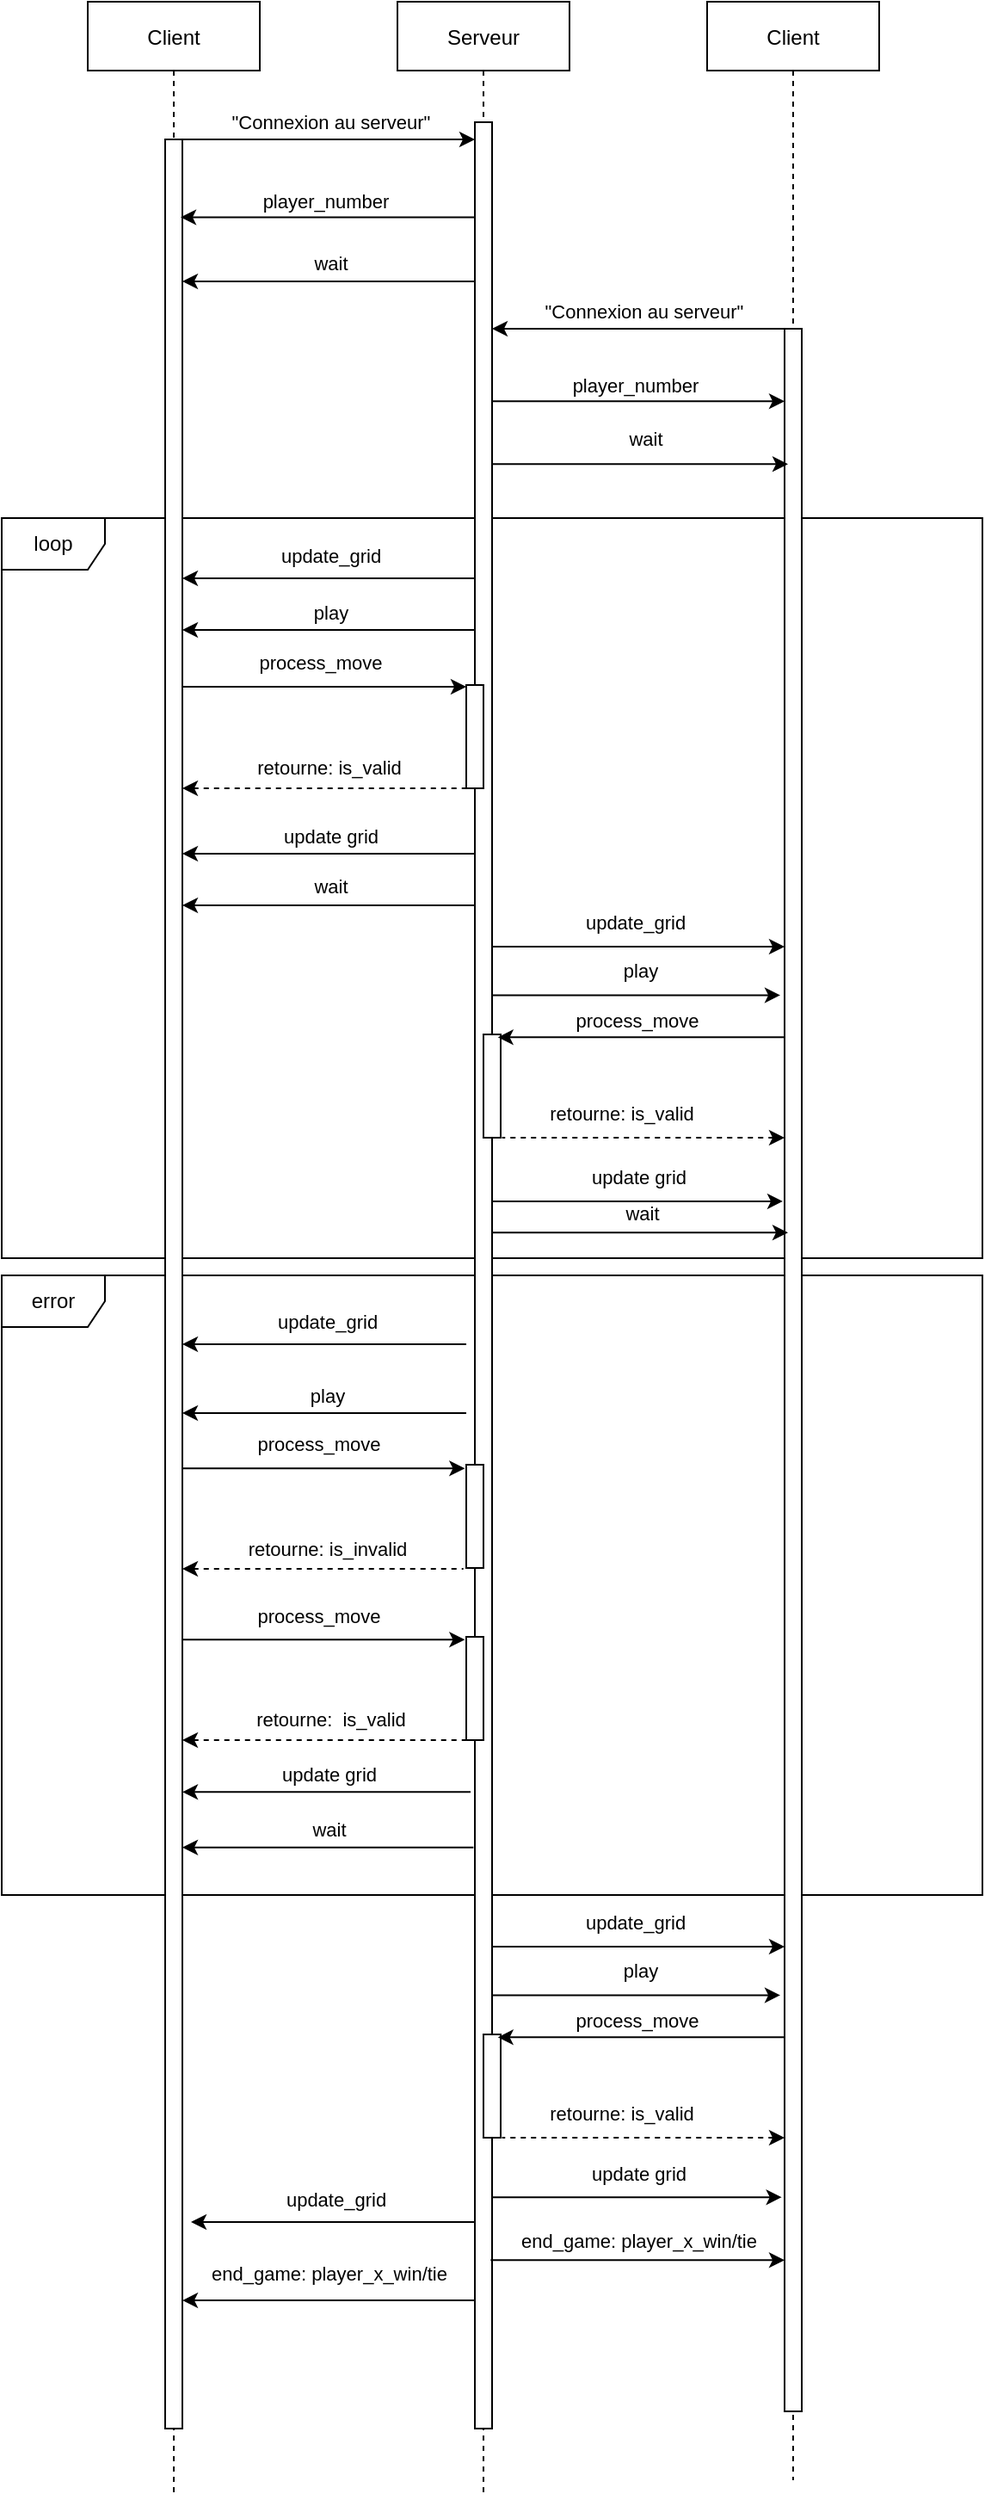<mxfile version="16.6.8" type="device"><diagram id="kgpKYQtTHZ0yAKxKKP6v" name="Page-1"><mxGraphModel dx="1422" dy="762" grid="1" gridSize="10" guides="1" tooltips="1" connect="1" arrows="1" fold="1" page="1" pageScale="1" pageWidth="850" pageHeight="1100" math="0" shadow="0"><root><mxCell id="0"/><mxCell id="1" parent="0"/><mxCell id="uhpOlZhhv4lf9AW0DUsA-94" value="error" style="shape=umlFrame;whiteSpace=wrap;html=1;" vertex="1" parent="1"><mxGeometry x="90" y="820" width="570" height="360" as="geometry"/></mxCell><mxCell id="uhpOlZhhv4lf9AW0DUsA-90" value="loop" style="shape=umlFrame;whiteSpace=wrap;html=1;" vertex="1" parent="1"><mxGeometry x="90" y="380" width="570" height="430" as="geometry"/></mxCell><mxCell id="3nuBFxr9cyL0pnOWT2aG-1" value="Serveur" style="shape=umlLifeline;perimeter=lifelinePerimeter;container=1;collapsible=0;recursiveResize=0;rounded=0;shadow=0;strokeWidth=1;" parent="1" vertex="1"><mxGeometry x="320" y="80" width="100" height="1450" as="geometry"/></mxCell><mxCell id="3nuBFxr9cyL0pnOWT2aG-2" value="" style="points=[];perimeter=orthogonalPerimeter;rounded=0;shadow=0;strokeWidth=1;" parent="3nuBFxr9cyL0pnOWT2aG-1" vertex="1"><mxGeometry x="45" y="70" width="10" height="1340" as="geometry"/></mxCell><mxCell id="uhpOlZhhv4lf9AW0DUsA-33" value="" style="endArrow=classic;html=1;rounded=0;" edge="1" parent="3nuBFxr9cyL0pnOWT2aG-1"><mxGeometry width="50" height="50" relative="1" as="geometry"><mxPoint x="45" y="525" as="sourcePoint"/><mxPoint x="-125" y="525" as="targetPoint"/></mxGeometry></mxCell><mxCell id="uhpOlZhhv4lf9AW0DUsA-34" value="wait" style="edgeLabel;html=1;align=center;verticalAlign=middle;resizable=0;points=[];" vertex="1" connectable="0" parent="uhpOlZhhv4lf9AW0DUsA-33"><mxGeometry x="0.168" y="2" relative="1" as="geometry"><mxPoint x="15" y="-13" as="offset"/></mxGeometry></mxCell><mxCell id="uhpOlZhhv4lf9AW0DUsA-22" value="" style="points=[];perimeter=orthogonalPerimeter;rounded=0;shadow=0;strokeWidth=1;" vertex="1" parent="3nuBFxr9cyL0pnOWT2aG-1"><mxGeometry x="40" y="397" width="10" height="60" as="geometry"/></mxCell><mxCell id="uhpOlZhhv4lf9AW0DUsA-41" value="" style="points=[];perimeter=orthogonalPerimeter;rounded=0;shadow=0;strokeWidth=1;" vertex="1" parent="3nuBFxr9cyL0pnOWT2aG-1"><mxGeometry x="50" y="600" width="10" height="60" as="geometry"/></mxCell><mxCell id="uhpOlZhhv4lf9AW0DUsA-65" value="" style="points=[];perimeter=orthogonalPerimeter;rounded=0;shadow=0;strokeWidth=1;" vertex="1" parent="3nuBFxr9cyL0pnOWT2aG-1"><mxGeometry x="40" y="850" width="10" height="60" as="geometry"/></mxCell><mxCell id="uhpOlZhhv4lf9AW0DUsA-80" value="" style="points=[];perimeter=orthogonalPerimeter;rounded=0;shadow=0;strokeWidth=1;" vertex="1" parent="3nuBFxr9cyL0pnOWT2aG-1"><mxGeometry x="40" y="950" width="10" height="60" as="geometry"/></mxCell><mxCell id="3nuBFxr9cyL0pnOWT2aG-5" value="Client" style="shape=umlLifeline;perimeter=lifelinePerimeter;container=1;collapsible=0;recursiveResize=0;rounded=0;shadow=0;strokeWidth=1;" parent="1" vertex="1"><mxGeometry x="500" y="80" width="100" height="1440" as="geometry"/></mxCell><mxCell id="3nuBFxr9cyL0pnOWT2aG-6" value="" style="points=[];perimeter=orthogonalPerimeter;rounded=0;shadow=0;strokeWidth=1;" parent="3nuBFxr9cyL0pnOWT2aG-5" vertex="1"><mxGeometry x="45" y="190" width="10" height="1210" as="geometry"/></mxCell><mxCell id="uhpOlZhhv4lf9AW0DUsA-95" value="" style="points=[];perimeter=orthogonalPerimeter;rounded=0;shadow=0;strokeWidth=1;" vertex="1" parent="3nuBFxr9cyL0pnOWT2aG-5"><mxGeometry x="-130" y="1181" width="10" height="60" as="geometry"/></mxCell><mxCell id="uhpOlZhhv4lf9AW0DUsA-96" value="" style="endArrow=classic;html=1;rounded=0;" edge="1" parent="3nuBFxr9cyL0pnOWT2aG-5"><mxGeometry width="50" height="50" relative="1" as="geometry"><mxPoint x="-125" y="1130" as="sourcePoint"/><mxPoint x="45" y="1130" as="targetPoint"/></mxGeometry></mxCell><mxCell id="uhpOlZhhv4lf9AW0DUsA-97" value="update_grid" style="edgeLabel;html=1;align=center;verticalAlign=middle;resizable=0;points=[];" vertex="1" connectable="0" parent="uhpOlZhhv4lf9AW0DUsA-96"><mxGeometry x="0.168" y="2" relative="1" as="geometry"><mxPoint x="-17" y="-12" as="offset"/></mxGeometry></mxCell><mxCell id="uhpOlZhhv4lf9AW0DUsA-98" value="" style="endArrow=classic;html=1;rounded=0;entryX=-0.167;entryY=0.417;entryDx=0;entryDy=0;entryPerimeter=0;" edge="1" parent="3nuBFxr9cyL0pnOWT2aG-5"><mxGeometry width="50" height="50" relative="1" as="geometry"><mxPoint x="-125" y="1275.57" as="sourcePoint"/><mxPoint x="43.33" y="1275.57" as="targetPoint"/><Array as="points"/></mxGeometry></mxCell><mxCell id="uhpOlZhhv4lf9AW0DUsA-99" value="update grid" style="edgeLabel;html=1;align=center;verticalAlign=middle;resizable=0;points=[];" vertex="1" connectable="0" parent="uhpOlZhhv4lf9AW0DUsA-98"><mxGeometry x="0.168" y="2" relative="1" as="geometry"><mxPoint x="-14" y="-12" as="offset"/></mxGeometry></mxCell><mxCell id="uhpOlZhhv4lf9AW0DUsA-100" value="" style="endArrow=classic;html=1;rounded=0;entryX=-0.25;entryY=0.32;entryDx=0;entryDy=0;entryPerimeter=0;" edge="1" parent="3nuBFxr9cyL0pnOWT2aG-5"><mxGeometry width="50" height="50" relative="1" as="geometry"><mxPoint x="-125" y="1158.2" as="sourcePoint"/><mxPoint x="42.5" y="1158.2" as="targetPoint"/></mxGeometry></mxCell><mxCell id="uhpOlZhhv4lf9AW0DUsA-101" value="play" style="edgeLabel;html=1;align=center;verticalAlign=middle;resizable=0;points=[];" vertex="1" connectable="0" parent="uhpOlZhhv4lf9AW0DUsA-100"><mxGeometry x="0.168" y="2" relative="1" as="geometry"><mxPoint x="-12" y="-12" as="offset"/></mxGeometry></mxCell><mxCell id="uhpOlZhhv4lf9AW0DUsA-102" value="" style="endArrow=classic;html=1;rounded=0;entryX=0.833;entryY=0.028;entryDx=0;entryDy=0;entryPerimeter=0;" edge="1" parent="3nuBFxr9cyL0pnOWT2aG-5" target="uhpOlZhhv4lf9AW0DUsA-95"><mxGeometry width="50" height="50" relative="1" as="geometry"><mxPoint x="45" y="1182.68" as="sourcePoint"/><mxPoint x="-130" y="989" as="targetPoint"/></mxGeometry></mxCell><mxCell id="uhpOlZhhv4lf9AW0DUsA-103" value="process_move" style="edgeLabel;html=1;align=center;verticalAlign=middle;resizable=0;points=[];" vertex="1" connectable="0" parent="uhpOlZhhv4lf9AW0DUsA-102"><mxGeometry x="0.168" y="2" relative="1" as="geometry"><mxPoint x="11" y="-12" as="offset"/></mxGeometry></mxCell><mxCell id="uhpOlZhhv4lf9AW0DUsA-104" value="" style="endArrow=none;dashed=1;html=1;rounded=0;endFill=0;startArrow=classic;startFill=1;entryX=1.083;entryY=1;entryDx=0;entryDy=0;entryPerimeter=0;" edge="1" parent="3nuBFxr9cyL0pnOWT2aG-5" target="uhpOlZhhv4lf9AW0DUsA-95"><mxGeometry width="50" height="50" relative="1" as="geometry"><mxPoint x="45" y="1241" as="sourcePoint"/><mxPoint x="-130" y="1048" as="targetPoint"/></mxGeometry></mxCell><mxCell id="uhpOlZhhv4lf9AW0DUsA-105" value="retourne: is_valid" style="edgeLabel;html=1;align=center;verticalAlign=middle;resizable=0;points=[];" vertex="1" connectable="0" parent="uhpOlZhhv4lf9AW0DUsA-104"><mxGeometry x="-0.226" y="-1" relative="1" as="geometry"><mxPoint x="-32" y="-13" as="offset"/></mxGeometry></mxCell><mxCell id="uhpOlZhhv4lf9AW0DUsA-1" value="Client" style="shape=umlLifeline;perimeter=lifelinePerimeter;container=1;collapsible=0;recursiveResize=0;rounded=0;shadow=0;strokeWidth=1;" vertex="1" parent="1"><mxGeometry x="140" y="80" width="100" height="1450" as="geometry"/></mxCell><mxCell id="uhpOlZhhv4lf9AW0DUsA-2" value="" style="points=[];perimeter=orthogonalPerimeter;rounded=0;shadow=0;strokeWidth=1;" vertex="1" parent="uhpOlZhhv4lf9AW0DUsA-1"><mxGeometry x="45" y="80" width="10" height="1330" as="geometry"/></mxCell><mxCell id="uhpOlZhhv4lf9AW0DUsA-4" value="" style="endArrow=classic;html=1;rounded=0;" edge="1" parent="1" source="uhpOlZhhv4lf9AW0DUsA-1" target="3nuBFxr9cyL0pnOWT2aG-2"><mxGeometry width="50" height="50" relative="1" as="geometry"><mxPoint x="250" y="210" as="sourcePoint"/><mxPoint x="360" y="170" as="targetPoint"/><Array as="points"><mxPoint x="300" y="160"/></Array></mxGeometry></mxCell><mxCell id="uhpOlZhhv4lf9AW0DUsA-12" value="&quot;Connexion au serveur&quot;" style="edgeLabel;html=1;align=center;verticalAlign=middle;resizable=0;points=[];" vertex="1" connectable="0" parent="uhpOlZhhv4lf9AW0DUsA-4"><mxGeometry x="0.031" y="-4" relative="1" as="geometry"><mxPoint x="1" y="-14" as="offset"/></mxGeometry></mxCell><mxCell id="uhpOlZhhv4lf9AW0DUsA-10" value="" style="endArrow=none;html=1;rounded=0;endFill=0;startArrow=classic;startFill=1;exitX=0.9;exitY=0.034;exitDx=0;exitDy=0;exitPerimeter=0;" edge="1" parent="1" source="uhpOlZhhv4lf9AW0DUsA-2" target="3nuBFxr9cyL0pnOWT2aG-2"><mxGeometry width="50" height="50" relative="1" as="geometry"><mxPoint x="200" y="220" as="sourcePoint"/><mxPoint x="370" y="218.52" as="targetPoint"/></mxGeometry></mxCell><mxCell id="uhpOlZhhv4lf9AW0DUsA-11" value="player_number" style="edgeLabel;html=1;align=center;verticalAlign=middle;resizable=0;points=[];" vertex="1" connectable="0" parent="uhpOlZhhv4lf9AW0DUsA-10"><mxGeometry x="-0.226" y="-1" relative="1" as="geometry"><mxPoint x="18" y="-10" as="offset"/></mxGeometry></mxCell><mxCell id="uhpOlZhhv4lf9AW0DUsA-13" value="" style="endArrow=classic;html=1;rounded=0;exitX=0.6;exitY=0;exitDx=0;exitDy=0;exitPerimeter=0;" edge="1" parent="1" source="3nuBFxr9cyL0pnOWT2aG-6" target="3nuBFxr9cyL0pnOWT2aG-2"><mxGeometry width="50" height="50" relative="1" as="geometry"><mxPoint x="400" y="300" as="sourcePoint"/><mxPoint x="380" y="270" as="targetPoint"/></mxGeometry></mxCell><mxCell id="uhpOlZhhv4lf9AW0DUsA-14" value="&quot;Connexion au serveur&quot;" style="edgeLabel;html=1;align=center;verticalAlign=middle;resizable=0;points=[];" vertex="1" connectable="0" parent="uhpOlZhhv4lf9AW0DUsA-13"><mxGeometry x="0.168" y="2" relative="1" as="geometry"><mxPoint x="15" y="-12" as="offset"/></mxGeometry></mxCell><mxCell id="uhpOlZhhv4lf9AW0DUsA-23" value="" style="endArrow=none;html=1;rounded=0;entryX=1;entryY=0.121;entryDx=0;entryDy=0;entryPerimeter=0;endFill=0;startArrow=classic;startFill=1;" edge="1" parent="1" source="3nuBFxr9cyL0pnOWT2aG-6" target="3nuBFxr9cyL0pnOWT2aG-2"><mxGeometry width="50" height="50" relative="1" as="geometry"><mxPoint x="199.667" y="231.0" as="sourcePoint"/><mxPoint x="380" y="329.16" as="targetPoint"/><Array as="points"/></mxGeometry></mxCell><mxCell id="uhpOlZhhv4lf9AW0DUsA-24" value="player_number" style="edgeLabel;html=1;align=center;verticalAlign=middle;resizable=0;points=[];" vertex="1" connectable="0" parent="uhpOlZhhv4lf9AW0DUsA-23"><mxGeometry x="-0.226" y="-1" relative="1" as="geometry"><mxPoint x="-21" y="-8" as="offset"/></mxGeometry></mxCell><mxCell id="uhpOlZhhv4lf9AW0DUsA-25" value="" style="endArrow=classic;html=1;rounded=0;" edge="1" parent="1"><mxGeometry width="50" height="50" relative="1" as="geometry"><mxPoint x="365" y="415" as="sourcePoint"/><mxPoint x="195" y="415.0" as="targetPoint"/></mxGeometry></mxCell><mxCell id="uhpOlZhhv4lf9AW0DUsA-26" value="update_grid" style="edgeLabel;html=1;align=center;verticalAlign=middle;resizable=0;points=[];" vertex="1" connectable="0" parent="uhpOlZhhv4lf9AW0DUsA-25"><mxGeometry x="0.168" y="2" relative="1" as="geometry"><mxPoint x="15" y="-15" as="offset"/></mxGeometry></mxCell><mxCell id="uhpOlZhhv4lf9AW0DUsA-27" value="" style="endArrow=classic;html=1;rounded=0;" edge="1" parent="1"><mxGeometry width="50" height="50" relative="1" as="geometry"><mxPoint x="365" y="445" as="sourcePoint"/><mxPoint x="195" y="445" as="targetPoint"/></mxGeometry></mxCell><mxCell id="uhpOlZhhv4lf9AW0DUsA-28" value="play" style="edgeLabel;html=1;align=center;verticalAlign=middle;resizable=0;points=[];" vertex="1" connectable="0" parent="uhpOlZhhv4lf9AW0DUsA-27"><mxGeometry x="0.168" y="2" relative="1" as="geometry"><mxPoint x="15" y="-12" as="offset"/></mxGeometry></mxCell><mxCell id="uhpOlZhhv4lf9AW0DUsA-31" value="" style="endArrow=classic;html=1;rounded=0;" edge="1" parent="1"><mxGeometry width="50" height="50" relative="1" as="geometry"><mxPoint x="365" y="575" as="sourcePoint"/><mxPoint x="195" y="575.0" as="targetPoint"/><Array as="points"/></mxGeometry></mxCell><mxCell id="uhpOlZhhv4lf9AW0DUsA-32" value="update grid" style="edgeLabel;html=1;align=center;verticalAlign=middle;resizable=0;points=[];" vertex="1" connectable="0" parent="uhpOlZhhv4lf9AW0DUsA-31"><mxGeometry x="0.168" y="2" relative="1" as="geometry"><mxPoint x="15" y="-12" as="offset"/></mxGeometry></mxCell><mxCell id="uhpOlZhhv4lf9AW0DUsA-37" value="" style="endArrow=classic;html=1;rounded=0;" edge="1" parent="1"><mxGeometry width="50" height="50" relative="1" as="geometry"><mxPoint x="375" y="629" as="sourcePoint"/><mxPoint x="545" y="629" as="targetPoint"/></mxGeometry></mxCell><mxCell id="uhpOlZhhv4lf9AW0DUsA-38" value="update_grid" style="edgeLabel;html=1;align=center;verticalAlign=middle;resizable=0;points=[];" vertex="1" connectable="0" parent="uhpOlZhhv4lf9AW0DUsA-37"><mxGeometry x="0.168" y="2" relative="1" as="geometry"><mxPoint x="-17" y="-12" as="offset"/></mxGeometry></mxCell><mxCell id="uhpOlZhhv4lf9AW0DUsA-44" value="" style="endArrow=classic;html=1;rounded=0;entryX=-0.1;entryY=0.419;entryDx=0;entryDy=0;entryPerimeter=0;" edge="1" parent="1" source="3nuBFxr9cyL0pnOWT2aG-2" target="3nuBFxr9cyL0pnOWT2aG-6"><mxGeometry width="50" height="50" relative="1" as="geometry"><mxPoint x="375" y="787" as="sourcePoint"/><mxPoint x="540" y="770" as="targetPoint"/><Array as="points"/></mxGeometry></mxCell><mxCell id="uhpOlZhhv4lf9AW0DUsA-45" value="update grid" style="edgeLabel;html=1;align=center;verticalAlign=middle;resizable=0;points=[];" vertex="1" connectable="0" parent="uhpOlZhhv4lf9AW0DUsA-44"><mxGeometry x="0.168" y="2" relative="1" as="geometry"><mxPoint x="-14" y="-12" as="offset"/></mxGeometry></mxCell><mxCell id="uhpOlZhhv4lf9AW0DUsA-29" value="" style="endArrow=none;dashed=1;html=1;rounded=0;endFill=0;startArrow=classic;startFill=1;" edge="1" parent="1" target="uhpOlZhhv4lf9AW0DUsA-22"><mxGeometry width="50" height="50" relative="1" as="geometry"><mxPoint x="195" y="537" as="sourcePoint"/><mxPoint x="200" y="520.86" as="targetPoint"/></mxGeometry></mxCell><mxCell id="uhpOlZhhv4lf9AW0DUsA-30" value="retourne: is_valid" style="edgeLabel;html=1;align=center;verticalAlign=middle;resizable=0;points=[];" vertex="1" connectable="0" parent="uhpOlZhhv4lf9AW0DUsA-29"><mxGeometry x="-0.226" y="-1" relative="1" as="geometry"><mxPoint x="21" y="-13" as="offset"/></mxGeometry></mxCell><mxCell id="uhpOlZhhv4lf9AW0DUsA-48" value="" style="endArrow=classic;html=1;rounded=0;" edge="1" parent="1"><mxGeometry width="50" height="50" relative="1" as="geometry"><mxPoint x="195" y="478" as="sourcePoint"/><mxPoint x="360" y="478" as="targetPoint"/></mxGeometry></mxCell><mxCell id="uhpOlZhhv4lf9AW0DUsA-49" value="process_move" style="edgeLabel;html=1;align=center;verticalAlign=middle;resizable=0;points=[];" vertex="1" connectable="0" parent="uhpOlZhhv4lf9AW0DUsA-48"><mxGeometry x="0.168" y="2" relative="1" as="geometry"><mxPoint x="-17" y="-12" as="offset"/></mxGeometry></mxCell><mxCell id="uhpOlZhhv4lf9AW0DUsA-50" value="" style="endArrow=classic;html=1;rounded=0;entryX=1;entryY=0.062;entryDx=0;entryDy=0;entryPerimeter=0;" edge="1" parent="1" source="3nuBFxr9cyL0pnOWT2aG-2" target="uhpOlZhhv4lf9AW0DUsA-2"><mxGeometry width="50" height="50" relative="1" as="geometry"><mxPoint x="360" y="260" as="sourcePoint"/><mxPoint x="190" y="260" as="targetPoint"/></mxGeometry></mxCell><mxCell id="uhpOlZhhv4lf9AW0DUsA-51" value="wait" style="edgeLabel;html=1;align=center;verticalAlign=middle;resizable=0;points=[];" vertex="1" connectable="0" parent="uhpOlZhhv4lf9AW0DUsA-50"><mxGeometry x="0.168" y="2" relative="1" as="geometry"><mxPoint x="15" y="-13" as="offset"/></mxGeometry></mxCell><mxCell id="uhpOlZhhv4lf9AW0DUsA-55" value="" style="endArrow=classic;html=1;rounded=0;entryX=0.2;entryY=0.065;entryDx=0;entryDy=0;entryPerimeter=0;" edge="1" parent="1" source="3nuBFxr9cyL0pnOWT2aG-2" target="3nuBFxr9cyL0pnOWT2aG-6"><mxGeometry width="50" height="50" relative="1" as="geometry"><mxPoint x="385" y="570" as="sourcePoint"/><mxPoint x="215" y="570" as="targetPoint"/></mxGeometry></mxCell><mxCell id="uhpOlZhhv4lf9AW0DUsA-56" value="wait" style="edgeLabel;html=1;align=center;verticalAlign=middle;resizable=0;points=[];" vertex="1" connectable="0" parent="uhpOlZhhv4lf9AW0DUsA-55"><mxGeometry x="0.168" y="2" relative="1" as="geometry"><mxPoint x="-12" y="-13" as="offset"/></mxGeometry></mxCell><mxCell id="uhpOlZhhv4lf9AW0DUsA-57" value="" style="endArrow=classic;html=1;rounded=0;entryX=-0.25;entryY=0.32;entryDx=0;entryDy=0;entryPerimeter=0;" edge="1" parent="1" source="3nuBFxr9cyL0pnOWT2aG-2" target="3nuBFxr9cyL0pnOWT2aG-6"><mxGeometry width="50" height="50" relative="1" as="geometry"><mxPoint x="375" y="455" as="sourcePoint"/><mxPoint x="205" y="455" as="targetPoint"/></mxGeometry></mxCell><mxCell id="uhpOlZhhv4lf9AW0DUsA-58" value="play" style="edgeLabel;html=1;align=center;verticalAlign=middle;resizable=0;points=[];" vertex="1" connectable="0" parent="uhpOlZhhv4lf9AW0DUsA-57"><mxGeometry x="0.168" y="2" relative="1" as="geometry"><mxPoint x="-12" y="-12" as="offset"/></mxGeometry></mxCell><mxCell id="uhpOlZhhv4lf9AW0DUsA-59" value="" style="endArrow=classic;html=1;rounded=0;entryX=0.833;entryY=0.028;entryDx=0;entryDy=0;entryPerimeter=0;" edge="1" parent="1" source="3nuBFxr9cyL0pnOWT2aG-6" target="uhpOlZhhv4lf9AW0DUsA-41"><mxGeometry width="50" height="50" relative="1" as="geometry"><mxPoint x="205" y="488" as="sourcePoint"/><mxPoint x="370" y="488" as="targetPoint"/></mxGeometry></mxCell><mxCell id="uhpOlZhhv4lf9AW0DUsA-60" value="process_move" style="edgeLabel;html=1;align=center;verticalAlign=middle;resizable=0;points=[];" vertex="1" connectable="0" parent="uhpOlZhhv4lf9AW0DUsA-59"><mxGeometry x="0.168" y="2" relative="1" as="geometry"><mxPoint x="11" y="-12" as="offset"/></mxGeometry></mxCell><mxCell id="uhpOlZhhv4lf9AW0DUsA-61" value="" style="endArrow=none;dashed=1;html=1;rounded=0;endFill=0;startArrow=classic;startFill=1;entryX=1.083;entryY=1;entryDx=0;entryDy=0;entryPerimeter=0;" edge="1" parent="1" source="3nuBFxr9cyL0pnOWT2aG-6" target="uhpOlZhhv4lf9AW0DUsA-41"><mxGeometry width="50" height="50" relative="1" as="geometry"><mxPoint x="205" y="547" as="sourcePoint"/><mxPoint x="370" y="547" as="targetPoint"/></mxGeometry></mxCell><mxCell id="uhpOlZhhv4lf9AW0DUsA-62" value="retourne: is_valid" style="edgeLabel;html=1;align=center;verticalAlign=middle;resizable=0;points=[];" vertex="1" connectable="0" parent="uhpOlZhhv4lf9AW0DUsA-61"><mxGeometry x="-0.226" y="-1" relative="1" as="geometry"><mxPoint x="-32" y="-13" as="offset"/></mxGeometry></mxCell><mxCell id="uhpOlZhhv4lf9AW0DUsA-76" value="" style="endArrow=classic;html=1;rounded=0;entryX=-0.083;entryY=0.028;entryDx=0;entryDy=0;entryPerimeter=0;" edge="1" parent="1" source="uhpOlZhhv4lf9AW0DUsA-2" target="uhpOlZhhv4lf9AW0DUsA-80"><mxGeometry width="50" height="50" relative="1" as="geometry"><mxPoint x="200" y="990" as="sourcePoint"/><mxPoint x="365" y="990" as="targetPoint"/></mxGeometry></mxCell><mxCell id="uhpOlZhhv4lf9AW0DUsA-77" value="process_move" style="edgeLabel;html=1;align=center;verticalAlign=middle;resizable=0;points=[];" vertex="1" connectable="0" parent="uhpOlZhhv4lf9AW0DUsA-76"><mxGeometry x="0.168" y="2" relative="1" as="geometry"><mxPoint x="-17" y="-12" as="offset"/></mxGeometry></mxCell><mxCell id="uhpOlZhhv4lf9AW0DUsA-81" value="" style="endArrow=none;dashed=1;html=1;rounded=0;endFill=0;startArrow=classic;startFill=1;entryX=0.167;entryY=1;entryDx=0;entryDy=0;entryPerimeter=0;" edge="1" parent="1" source="uhpOlZhhv4lf9AW0DUsA-2" target="uhpOlZhhv4lf9AW0DUsA-80"><mxGeometry width="50" height="50" relative="1" as="geometry"><mxPoint x="190" y="1040" as="sourcePoint"/><mxPoint x="355" y="1040" as="targetPoint"/></mxGeometry></mxCell><mxCell id="uhpOlZhhv4lf9AW0DUsA-82" value="retourne:&amp;nbsp; is_valid" style="edgeLabel;html=1;align=center;verticalAlign=middle;resizable=0;points=[];" vertex="1" connectable="0" parent="uhpOlZhhv4lf9AW0DUsA-81"><mxGeometry x="-0.226" y="-1" relative="1" as="geometry"><mxPoint x="21" y="-13" as="offset"/></mxGeometry></mxCell><mxCell id="uhpOlZhhv4lf9AW0DUsA-83" value="" style="endArrow=classic;html=1;rounded=0;exitX=-0.083;exitY=0.748;exitDx=0;exitDy=0;exitPerimeter=0;" edge="1" parent="1" source="3nuBFxr9cyL0pnOWT2aG-2" target="uhpOlZhhv4lf9AW0DUsA-2"><mxGeometry width="50" height="50" relative="1" as="geometry"><mxPoint x="360" y="1099" as="sourcePoint"/><mxPoint x="190" y="1099" as="targetPoint"/></mxGeometry></mxCell><mxCell id="uhpOlZhhv4lf9AW0DUsA-84" value="wait" style="edgeLabel;html=1;align=center;verticalAlign=middle;resizable=0;points=[];" vertex="1" connectable="0" parent="uhpOlZhhv4lf9AW0DUsA-83"><mxGeometry x="0.168" y="2" relative="1" as="geometry"><mxPoint x="15" y="-13" as="offset"/></mxGeometry></mxCell><mxCell id="uhpOlZhhv4lf9AW0DUsA-85" value="" style="endArrow=classic;html=1;rounded=0;exitX=-0.25;exitY=0.724;exitDx=0;exitDy=0;exitPerimeter=0;" edge="1" parent="1" source="3nuBFxr9cyL0pnOWT2aG-2" target="uhpOlZhhv4lf9AW0DUsA-2"><mxGeometry width="50" height="50" relative="1" as="geometry"><mxPoint x="360" y="1069" as="sourcePoint"/><mxPoint x="190" y="1069" as="targetPoint"/><Array as="points"/></mxGeometry></mxCell><mxCell id="uhpOlZhhv4lf9AW0DUsA-86" value="update grid" style="edgeLabel;html=1;align=center;verticalAlign=middle;resizable=0;points=[];" vertex="1" connectable="0" parent="uhpOlZhhv4lf9AW0DUsA-85"><mxGeometry x="0.168" y="2" relative="1" as="geometry"><mxPoint x="15" y="-12" as="offset"/></mxGeometry></mxCell><mxCell id="uhpOlZhhv4lf9AW0DUsA-46" value="" style="endArrow=classic;html=1;rounded=0;entryX=0.2;entryY=0.434;entryDx=0;entryDy=0;entryPerimeter=0;" edge="1" parent="1" source="3nuBFxr9cyL0pnOWT2aG-2" target="3nuBFxr9cyL0pnOWT2aG-6"><mxGeometry width="50" height="50" relative="1" as="geometry"><mxPoint x="375" y="817" as="sourcePoint"/><mxPoint x="550" y="800" as="targetPoint"/></mxGeometry></mxCell><mxCell id="uhpOlZhhv4lf9AW0DUsA-47" value="wait" style="edgeLabel;html=1;align=center;verticalAlign=middle;resizable=0;points=[];" vertex="1" connectable="0" parent="uhpOlZhhv4lf9AW0DUsA-46"><mxGeometry x="0.168" y="2" relative="1" as="geometry"><mxPoint x="-14" y="-9" as="offset"/></mxGeometry></mxCell><mxCell id="uhpOlZhhv4lf9AW0DUsA-74" value="" style="endArrow=classic;html=1;rounded=0;entryX=-0.083;entryY=0.036;entryDx=0;entryDy=0;entryPerimeter=0;" edge="1" parent="1" source="uhpOlZhhv4lf9AW0DUsA-2" target="uhpOlZhhv4lf9AW0DUsA-65"><mxGeometry width="50" height="50" relative="1" as="geometry"><mxPoint x="195" y="903" as="sourcePoint"/><mxPoint x="360" y="903" as="targetPoint"/></mxGeometry></mxCell><mxCell id="uhpOlZhhv4lf9AW0DUsA-75" value="process_move" style="edgeLabel;html=1;align=center;verticalAlign=middle;resizable=0;points=[];" vertex="1" connectable="0" parent="uhpOlZhhv4lf9AW0DUsA-74"><mxGeometry x="0.168" y="2" relative="1" as="geometry"><mxPoint x="-17" y="-12" as="offset"/></mxGeometry></mxCell><mxCell id="uhpOlZhhv4lf9AW0DUsA-72" value="" style="endArrow=none;dashed=1;html=1;rounded=0;endFill=0;startArrow=classic;startFill=1;entryX=-0.167;entryY=1.008;entryDx=0;entryDy=0;entryPerimeter=0;" edge="1" parent="1" target="uhpOlZhhv4lf9AW0DUsA-65" source="uhpOlZhhv4lf9AW0DUsA-2"><mxGeometry width="50" height="50" relative="1" as="geometry"><mxPoint x="195" y="962" as="sourcePoint"/><mxPoint x="200" y="945.86" as="targetPoint"/></mxGeometry></mxCell><mxCell id="uhpOlZhhv4lf9AW0DUsA-73" value="retourne: is_invalid" style="edgeLabel;html=1;align=center;verticalAlign=middle;resizable=0;points=[];" vertex="1" connectable="0" parent="uhpOlZhhv4lf9AW0DUsA-72"><mxGeometry x="-0.226" y="-1" relative="1" as="geometry"><mxPoint x="21" y="-13" as="offset"/></mxGeometry></mxCell><mxCell id="uhpOlZhhv4lf9AW0DUsA-68" value="" style="endArrow=classic;html=1;rounded=0;" edge="1" parent="1" target="uhpOlZhhv4lf9AW0DUsA-2"><mxGeometry width="50" height="50" relative="1" as="geometry"><mxPoint x="360" y="900" as="sourcePoint"/><mxPoint x="195" y="870" as="targetPoint"/></mxGeometry></mxCell><mxCell id="uhpOlZhhv4lf9AW0DUsA-69" value="play" style="edgeLabel;html=1;align=center;verticalAlign=middle;resizable=0;points=[];" vertex="1" connectable="0" parent="uhpOlZhhv4lf9AW0DUsA-68"><mxGeometry x="0.168" y="2" relative="1" as="geometry"><mxPoint x="15" y="-12" as="offset"/></mxGeometry></mxCell><mxCell id="uhpOlZhhv4lf9AW0DUsA-66" value="" style="endArrow=classic;html=1;rounded=0;" edge="1" parent="1" target="uhpOlZhhv4lf9AW0DUsA-2"><mxGeometry width="50" height="50" relative="1" as="geometry"><mxPoint x="360" y="860" as="sourcePoint"/><mxPoint x="195" y="840" as="targetPoint"/></mxGeometry></mxCell><mxCell id="uhpOlZhhv4lf9AW0DUsA-67" value="update_grid" style="edgeLabel;html=1;align=center;verticalAlign=middle;resizable=0;points=[];" vertex="1" connectable="0" parent="uhpOlZhhv4lf9AW0DUsA-66"><mxGeometry x="0.168" y="2" relative="1" as="geometry"><mxPoint x="15" y="-15" as="offset"/></mxGeometry></mxCell><mxCell id="uhpOlZhhv4lf9AW0DUsA-121" value="" style="endArrow=classic;html=1;rounded=0;" edge="1" parent="1" source="3nuBFxr9cyL0pnOWT2aG-2"><mxGeometry width="50" height="50" relative="1" as="geometry"><mxPoint x="360" y="1410" as="sourcePoint"/><mxPoint x="200" y="1370" as="targetPoint"/></mxGeometry></mxCell><mxCell id="uhpOlZhhv4lf9AW0DUsA-122" value="update_grid" style="edgeLabel;html=1;align=center;verticalAlign=middle;resizable=0;points=[];" vertex="1" connectable="0" parent="uhpOlZhhv4lf9AW0DUsA-121"><mxGeometry x="0.168" y="2" relative="1" as="geometry"><mxPoint x="15" y="-15" as="offset"/></mxGeometry></mxCell><mxCell id="uhpOlZhhv4lf9AW0DUsA-106" value="" style="endArrow=classic;html=1;rounded=0;exitX=0.917;exitY=0.927;exitDx=0;exitDy=0;exitPerimeter=0;" edge="1" parent="1" source="3nuBFxr9cyL0pnOWT2aG-2" target="3nuBFxr9cyL0pnOWT2aG-6"><mxGeometry width="50" height="50" relative="1" as="geometry"><mxPoint x="375" y="1384.61" as="sourcePoint"/><mxPoint x="546.67" y="1384.61" as="targetPoint"/></mxGeometry></mxCell><mxCell id="uhpOlZhhv4lf9AW0DUsA-107" value="end_game: player_x_win/tie" style="edgeLabel;html=1;align=center;verticalAlign=middle;resizable=0;points=[];" vertex="1" connectable="0" parent="uhpOlZhhv4lf9AW0DUsA-106"><mxGeometry x="0.168" y="2" relative="1" as="geometry"><mxPoint x="-14" y="-9" as="offset"/></mxGeometry></mxCell><mxCell id="uhpOlZhhv4lf9AW0DUsA-123" value="" style="endArrow=classic;html=1;rounded=0;entryX=1;entryY=0.944;entryDx=0;entryDy=0;entryPerimeter=0;" edge="1" parent="1" source="3nuBFxr9cyL0pnOWT2aG-2" target="uhpOlZhhv4lf9AW0DUsA-2"><mxGeometry width="50" height="50" relative="1" as="geometry"><mxPoint x="284.59" y="1470" as="sourcePoint"/><mxPoint x="455.42" y="1470" as="targetPoint"/></mxGeometry></mxCell><mxCell id="uhpOlZhhv4lf9AW0DUsA-124" value="end_game: player_x_win/tie" style="edgeLabel;html=1;align=center;verticalAlign=middle;resizable=0;points=[];" vertex="1" connectable="0" parent="uhpOlZhhv4lf9AW0DUsA-123"><mxGeometry x="0.168" y="2" relative="1" as="geometry"><mxPoint x="14" y="-18" as="offset"/></mxGeometry></mxCell></root></mxGraphModel></diagram></mxfile>